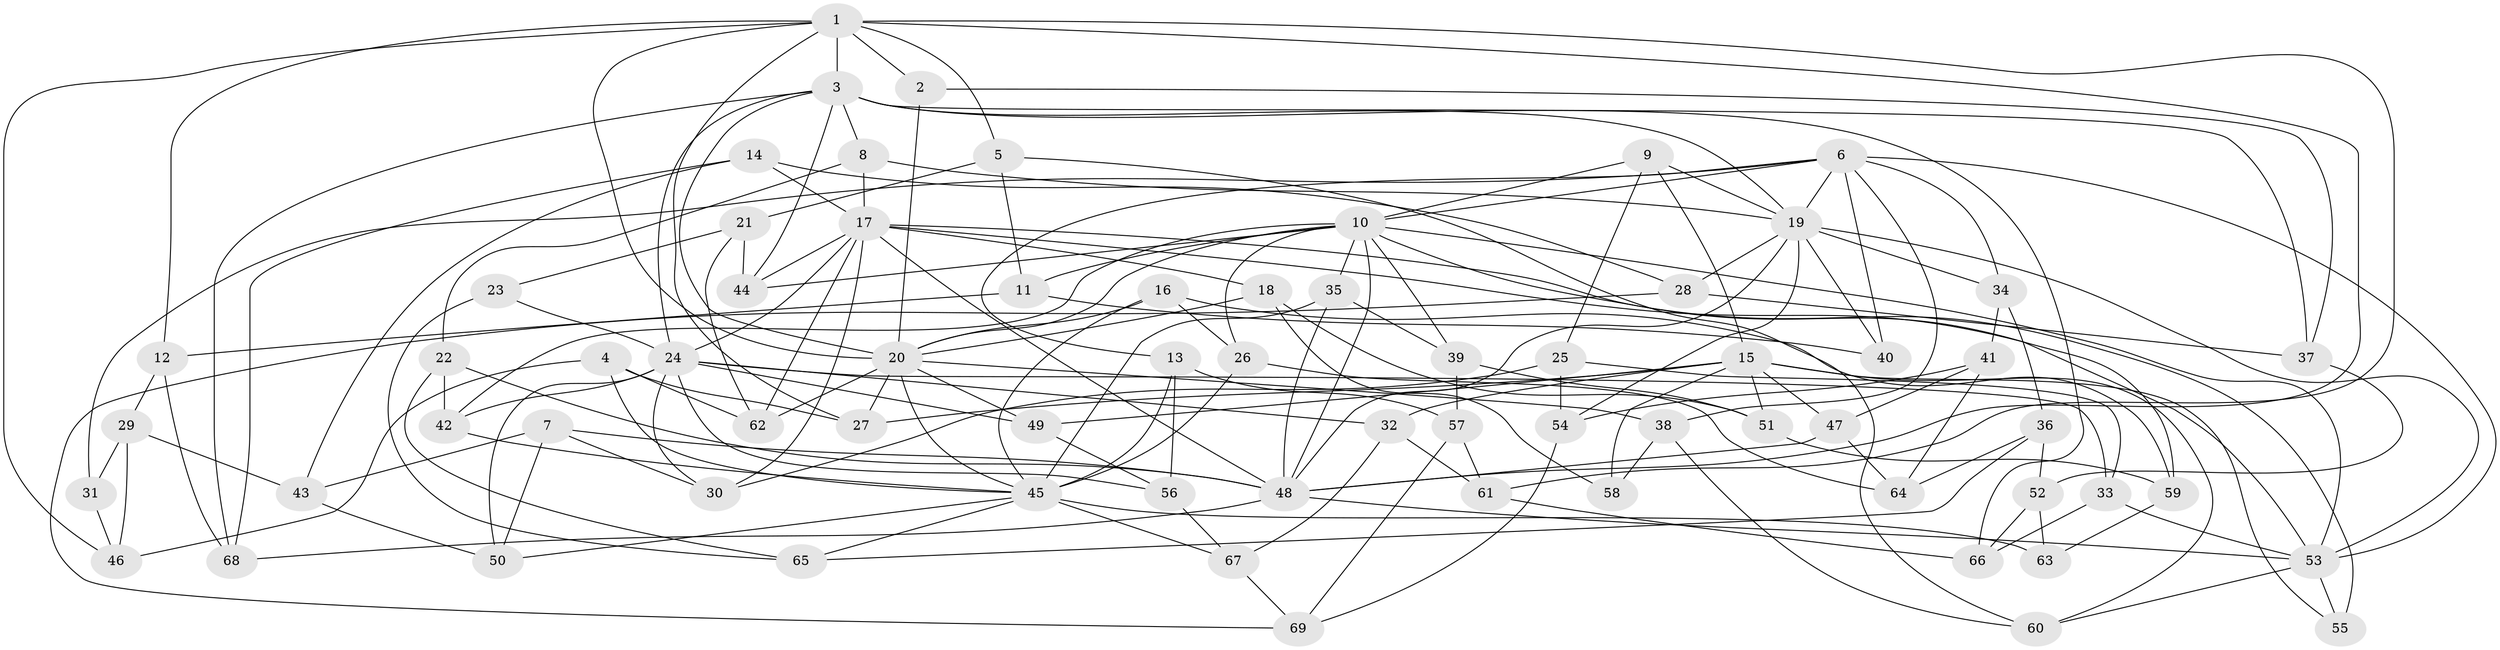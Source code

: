// original degree distribution, {4: 1.0}
// Generated by graph-tools (version 1.1) at 2025/54/03/04/25 22:54:05]
// undirected, 69 vertices, 169 edges
graph export_dot {
  node [color=gray90,style=filled];
  1;
  2;
  3;
  4;
  5;
  6;
  7;
  8;
  9;
  10;
  11;
  12;
  13;
  14;
  15;
  16;
  17;
  18;
  19;
  20;
  21;
  22;
  23;
  24;
  25;
  26;
  27;
  28;
  29;
  30;
  31;
  32;
  33;
  34;
  35;
  36;
  37;
  38;
  39;
  40;
  41;
  42;
  43;
  44;
  45;
  46;
  47;
  48;
  49;
  50;
  51;
  52;
  53;
  54;
  55;
  56;
  57;
  58;
  59;
  60;
  61;
  62;
  63;
  64;
  65;
  66;
  67;
  68;
  69;
  1 -- 2 [weight=2.0];
  1 -- 3 [weight=2.0];
  1 -- 5 [weight=1.0];
  1 -- 12 [weight=1.0];
  1 -- 20 [weight=2.0];
  1 -- 27 [weight=1.0];
  1 -- 46 [weight=1.0];
  1 -- 48 [weight=1.0];
  1 -- 61 [weight=1.0];
  2 -- 20 [weight=1.0];
  2 -- 37 [weight=1.0];
  3 -- 8 [weight=1.0];
  3 -- 19 [weight=1.0];
  3 -- 20 [weight=1.0];
  3 -- 24 [weight=1.0];
  3 -- 37 [weight=1.0];
  3 -- 44 [weight=1.0];
  3 -- 66 [weight=1.0];
  3 -- 68 [weight=1.0];
  4 -- 27 [weight=1.0];
  4 -- 45 [weight=1.0];
  4 -- 46 [weight=1.0];
  4 -- 62 [weight=1.0];
  5 -- 11 [weight=1.0];
  5 -- 21 [weight=1.0];
  5 -- 60 [weight=1.0];
  6 -- 10 [weight=1.0];
  6 -- 13 [weight=1.0];
  6 -- 19 [weight=1.0];
  6 -- 31 [weight=2.0];
  6 -- 34 [weight=1.0];
  6 -- 38 [weight=1.0];
  6 -- 40 [weight=2.0];
  6 -- 53 [weight=1.0];
  7 -- 30 [weight=1.0];
  7 -- 43 [weight=1.0];
  7 -- 48 [weight=1.0];
  7 -- 50 [weight=1.0];
  8 -- 17 [weight=1.0];
  8 -- 19 [weight=1.0];
  8 -- 22 [weight=1.0];
  9 -- 10 [weight=1.0];
  9 -- 15 [weight=1.0];
  9 -- 19 [weight=1.0];
  9 -- 25 [weight=1.0];
  10 -- 11 [weight=1.0];
  10 -- 20 [weight=1.0];
  10 -- 26 [weight=1.0];
  10 -- 35 [weight=1.0];
  10 -- 39 [weight=1.0];
  10 -- 42 [weight=1.0];
  10 -- 44 [weight=1.0];
  10 -- 48 [weight=1.0];
  10 -- 53 [weight=1.0];
  10 -- 59 [weight=1.0];
  11 -- 12 [weight=1.0];
  11 -- 40 [weight=1.0];
  12 -- 29 [weight=1.0];
  12 -- 68 [weight=1.0];
  13 -- 45 [weight=1.0];
  13 -- 56 [weight=1.0];
  13 -- 57 [weight=1.0];
  14 -- 17 [weight=1.0];
  14 -- 28 [weight=1.0];
  14 -- 43 [weight=1.0];
  14 -- 68 [weight=1.0];
  15 -- 27 [weight=1.0];
  15 -- 32 [weight=1.0];
  15 -- 47 [weight=1.0];
  15 -- 49 [weight=1.0];
  15 -- 51 [weight=1.0];
  15 -- 55 [weight=1.0];
  15 -- 58 [weight=2.0];
  15 -- 60 [weight=1.0];
  16 -- 20 [weight=1.0];
  16 -- 26 [weight=1.0];
  16 -- 45 [weight=1.0];
  16 -- 59 [weight=1.0];
  17 -- 18 [weight=1.0];
  17 -- 24 [weight=2.0];
  17 -- 30 [weight=1.0];
  17 -- 44 [weight=1.0];
  17 -- 48 [weight=1.0];
  17 -- 53 [weight=1.0];
  17 -- 55 [weight=2.0];
  17 -- 62 [weight=1.0];
  18 -- 20 [weight=1.0];
  18 -- 51 [weight=1.0];
  18 -- 58 [weight=1.0];
  19 -- 28 [weight=1.0];
  19 -- 34 [weight=1.0];
  19 -- 40 [weight=1.0];
  19 -- 48 [weight=1.0];
  19 -- 53 [weight=1.0];
  19 -- 54 [weight=1.0];
  20 -- 27 [weight=1.0];
  20 -- 38 [weight=1.0];
  20 -- 45 [weight=1.0];
  20 -- 49 [weight=1.0];
  20 -- 62 [weight=1.0];
  21 -- 23 [weight=1.0];
  21 -- 44 [weight=1.0];
  21 -- 62 [weight=1.0];
  22 -- 42 [weight=1.0];
  22 -- 48 [weight=1.0];
  22 -- 65 [weight=1.0];
  23 -- 24 [weight=2.0];
  23 -- 65 [weight=1.0];
  24 -- 30 [weight=1.0];
  24 -- 32 [weight=1.0];
  24 -- 33 [weight=1.0];
  24 -- 42 [weight=1.0];
  24 -- 49 [weight=1.0];
  24 -- 50 [weight=1.0];
  24 -- 56 [weight=1.0];
  25 -- 30 [weight=1.0];
  25 -- 33 [weight=1.0];
  25 -- 54 [weight=1.0];
  26 -- 45 [weight=1.0];
  26 -- 64 [weight=1.0];
  28 -- 37 [weight=1.0];
  28 -- 69 [weight=1.0];
  29 -- 31 [weight=1.0];
  29 -- 43 [weight=1.0];
  29 -- 46 [weight=1.0];
  31 -- 46 [weight=1.0];
  32 -- 61 [weight=1.0];
  32 -- 67 [weight=1.0];
  33 -- 53 [weight=1.0];
  33 -- 66 [weight=1.0];
  34 -- 36 [weight=1.0];
  34 -- 41 [weight=1.0];
  35 -- 39 [weight=1.0];
  35 -- 45 [weight=1.0];
  35 -- 48 [weight=1.0];
  36 -- 52 [weight=1.0];
  36 -- 64 [weight=1.0];
  36 -- 65 [weight=1.0];
  37 -- 52 [weight=1.0];
  38 -- 58 [weight=1.0];
  38 -- 60 [weight=1.0];
  39 -- 51 [weight=1.0];
  39 -- 57 [weight=1.0];
  41 -- 47 [weight=1.0];
  41 -- 54 [weight=1.0];
  41 -- 64 [weight=1.0];
  42 -- 45 [weight=1.0];
  43 -- 50 [weight=1.0];
  45 -- 50 [weight=1.0];
  45 -- 63 [weight=2.0];
  45 -- 65 [weight=1.0];
  45 -- 67 [weight=1.0];
  47 -- 48 [weight=1.0];
  47 -- 64 [weight=1.0];
  48 -- 53 [weight=1.0];
  48 -- 68 [weight=1.0];
  49 -- 56 [weight=1.0];
  51 -- 59 [weight=1.0];
  52 -- 63 [weight=1.0];
  52 -- 66 [weight=1.0];
  53 -- 55 [weight=1.0];
  53 -- 60 [weight=1.0];
  54 -- 69 [weight=1.0];
  56 -- 67 [weight=1.0];
  57 -- 61 [weight=1.0];
  57 -- 69 [weight=1.0];
  59 -- 63 [weight=1.0];
  61 -- 66 [weight=1.0];
  67 -- 69 [weight=1.0];
}
